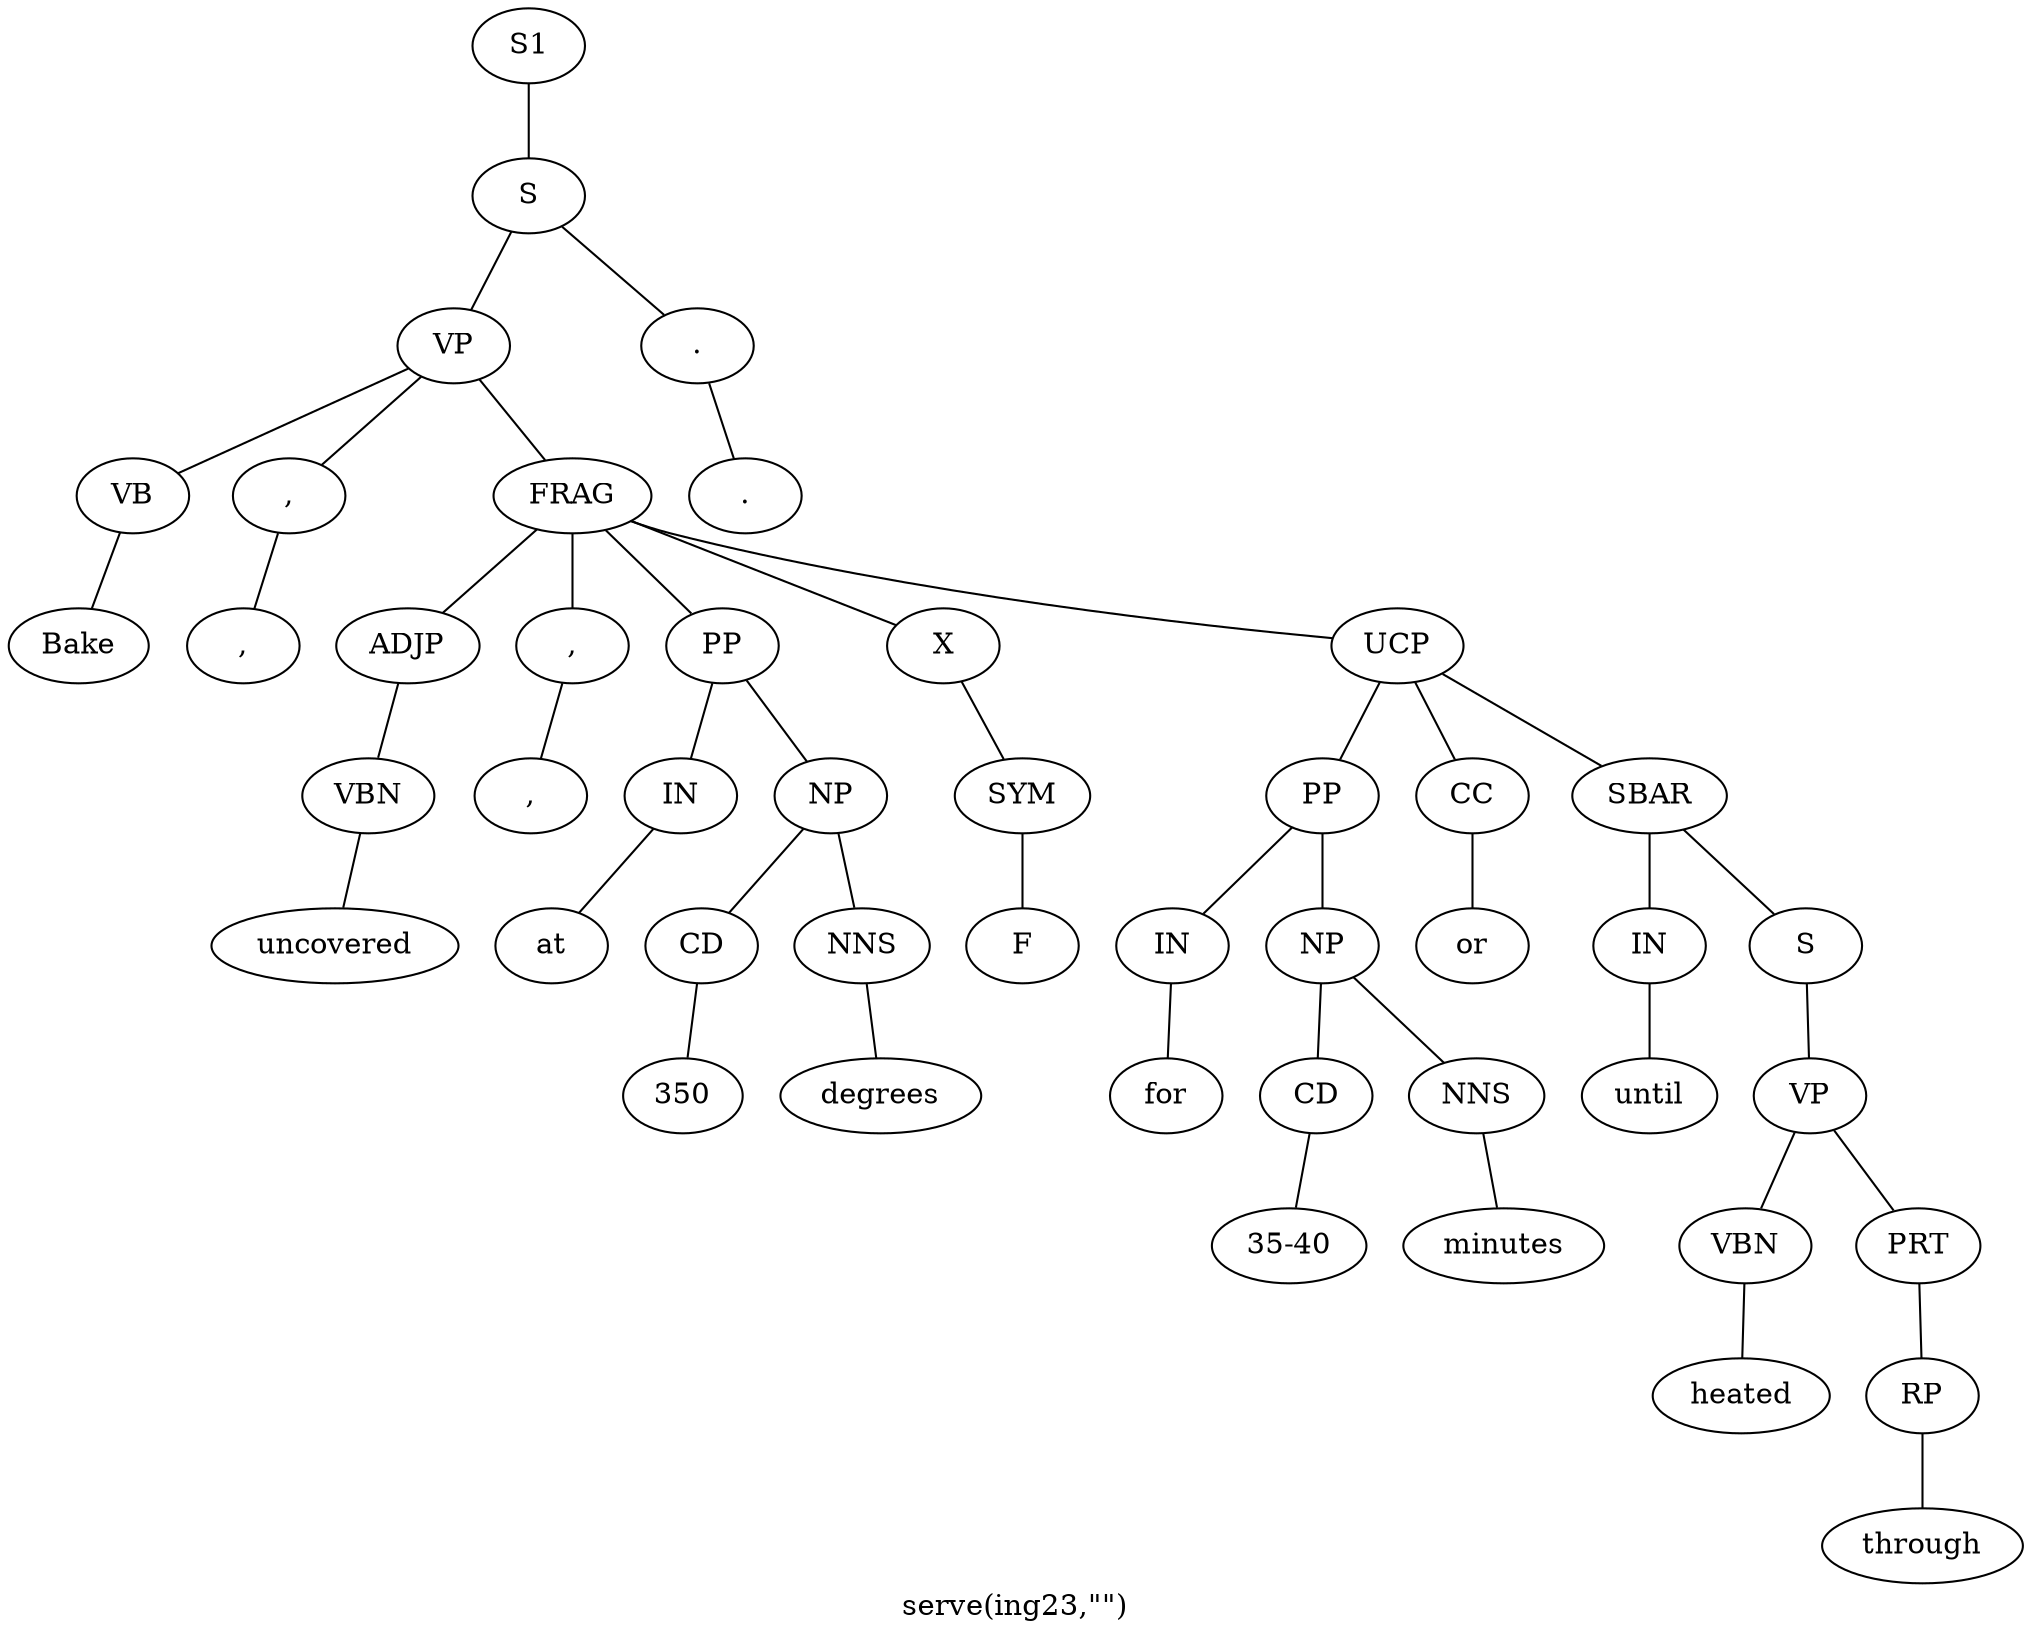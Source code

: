 graph SyntaxGraph {
	label = "serve(ing23,\"\")";
	Node0 [label="S1"];
	Node1 [label="S"];
	Node2 [label="VP"];
	Node3 [label="VB"];
	Node4 [label="Bake"];
	Node5 [label=","];
	Node6 [label=","];
	Node7 [label="FRAG"];
	Node8 [label="ADJP"];
	Node9 [label="VBN"];
	Node10 [label="uncovered"];
	Node11 [label=","];
	Node12 [label=","];
	Node13 [label="PP"];
	Node14 [label="IN"];
	Node15 [label="at"];
	Node16 [label="NP"];
	Node17 [label="CD"];
	Node18 [label="350"];
	Node19 [label="NNS"];
	Node20 [label="degrees"];
	Node21 [label="X"];
	Node22 [label="SYM"];
	Node23 [label="F"];
	Node24 [label="UCP"];
	Node25 [label="PP"];
	Node26 [label="IN"];
	Node27 [label="for"];
	Node28 [label="NP"];
	Node29 [label="CD"];
	Node30 [label="35-40"];
	Node31 [label="NNS"];
	Node32 [label="minutes"];
	Node33 [label="CC"];
	Node34 [label="or"];
	Node35 [label="SBAR"];
	Node36 [label="IN"];
	Node37 [label="until"];
	Node38 [label="S"];
	Node39 [label="VP"];
	Node40 [label="VBN"];
	Node41 [label="heated"];
	Node42 [label="PRT"];
	Node43 [label="RP"];
	Node44 [label="through"];
	Node45 [label="."];
	Node46 [label="."];

	Node0 -- Node1;
	Node1 -- Node2;
	Node1 -- Node45;
	Node2 -- Node3;
	Node2 -- Node5;
	Node2 -- Node7;
	Node3 -- Node4;
	Node5 -- Node6;
	Node7 -- Node8;
	Node7 -- Node11;
	Node7 -- Node13;
	Node7 -- Node21;
	Node7 -- Node24;
	Node8 -- Node9;
	Node9 -- Node10;
	Node11 -- Node12;
	Node13 -- Node14;
	Node13 -- Node16;
	Node14 -- Node15;
	Node16 -- Node17;
	Node16 -- Node19;
	Node17 -- Node18;
	Node19 -- Node20;
	Node21 -- Node22;
	Node22 -- Node23;
	Node24 -- Node25;
	Node24 -- Node33;
	Node24 -- Node35;
	Node25 -- Node26;
	Node25 -- Node28;
	Node26 -- Node27;
	Node28 -- Node29;
	Node28 -- Node31;
	Node29 -- Node30;
	Node31 -- Node32;
	Node33 -- Node34;
	Node35 -- Node36;
	Node35 -- Node38;
	Node36 -- Node37;
	Node38 -- Node39;
	Node39 -- Node40;
	Node39 -- Node42;
	Node40 -- Node41;
	Node42 -- Node43;
	Node43 -- Node44;
	Node45 -- Node46;
}